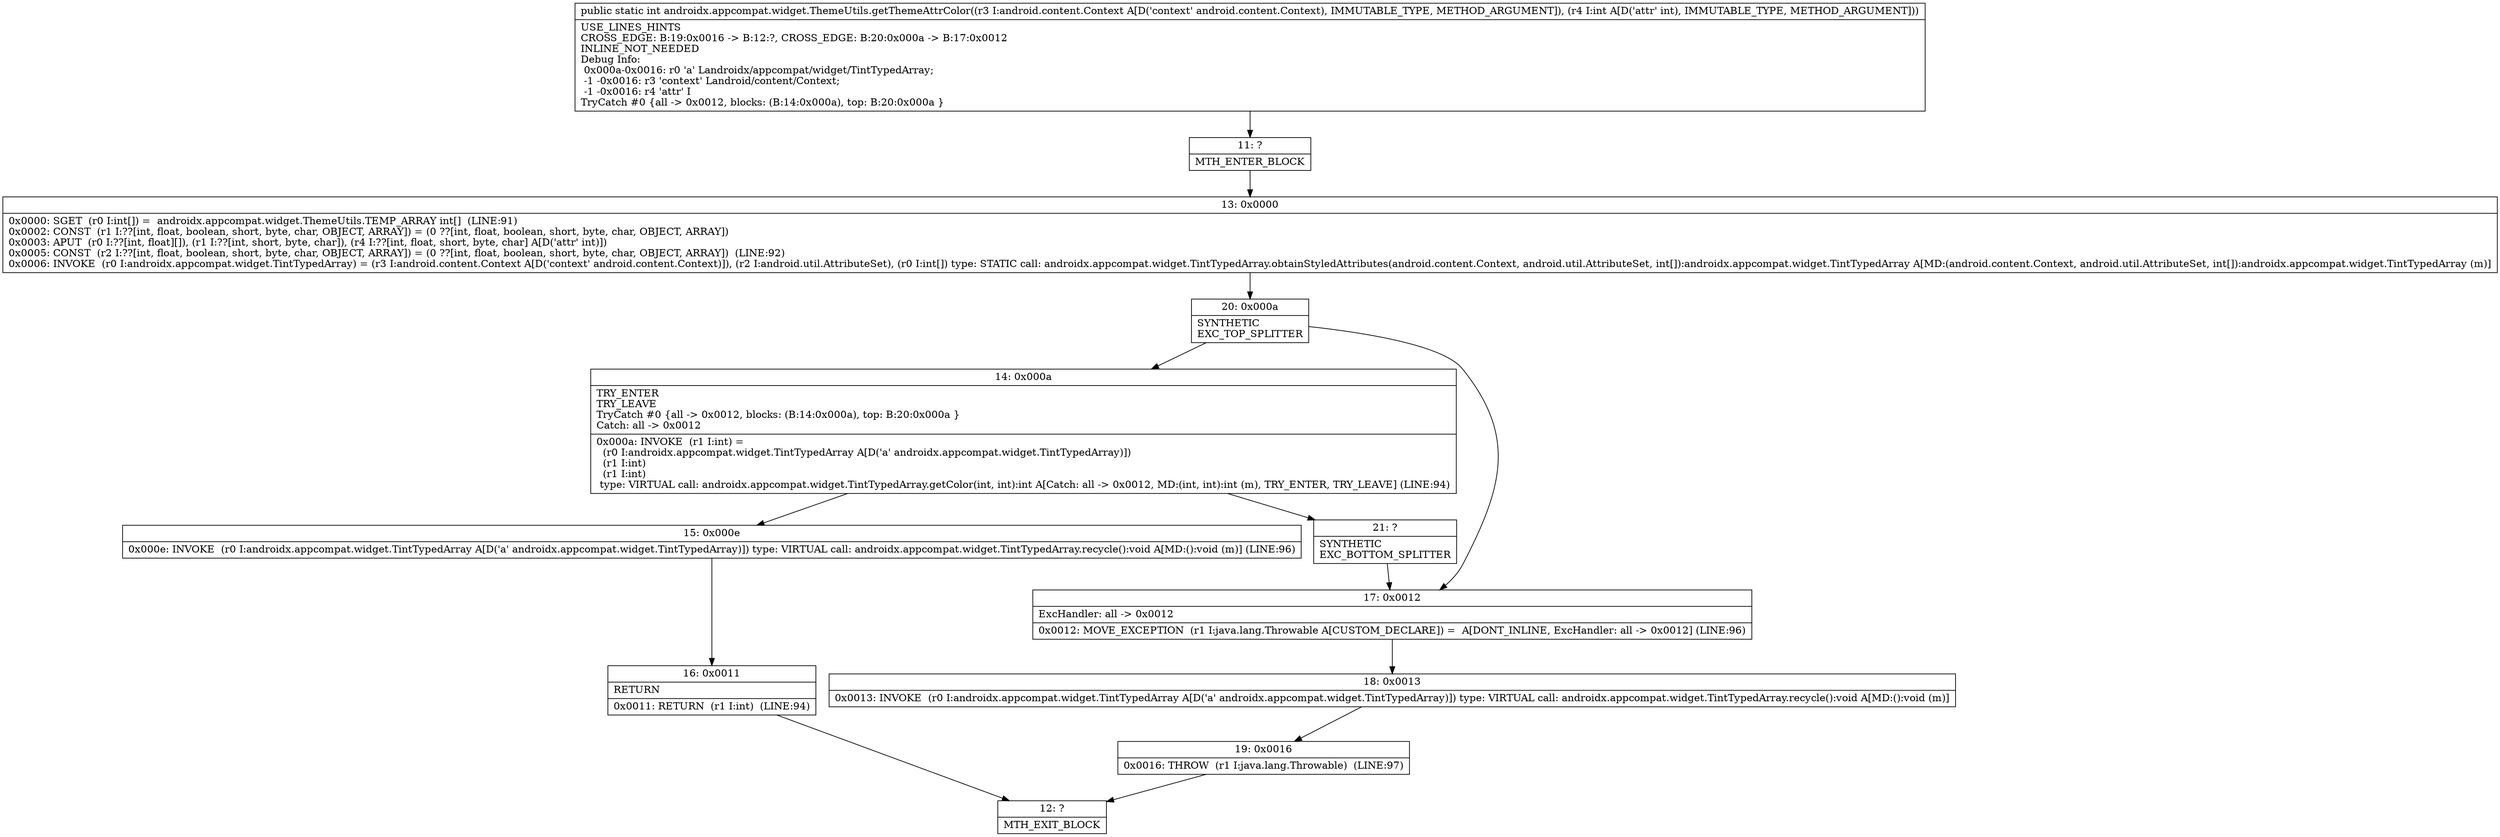 digraph "CFG forandroidx.appcompat.widget.ThemeUtils.getThemeAttrColor(Landroid\/content\/Context;I)I" {
Node_11 [shape=record,label="{11\:\ ?|MTH_ENTER_BLOCK\l}"];
Node_13 [shape=record,label="{13\:\ 0x0000|0x0000: SGET  (r0 I:int[]) =  androidx.appcompat.widget.ThemeUtils.TEMP_ARRAY int[]  (LINE:91)\l0x0002: CONST  (r1 I:??[int, float, boolean, short, byte, char, OBJECT, ARRAY]) = (0 ??[int, float, boolean, short, byte, char, OBJECT, ARRAY]) \l0x0003: APUT  (r0 I:??[int, float][]), (r1 I:??[int, short, byte, char]), (r4 I:??[int, float, short, byte, char] A[D('attr' int)]) \l0x0005: CONST  (r2 I:??[int, float, boolean, short, byte, char, OBJECT, ARRAY]) = (0 ??[int, float, boolean, short, byte, char, OBJECT, ARRAY])  (LINE:92)\l0x0006: INVOKE  (r0 I:androidx.appcompat.widget.TintTypedArray) = (r3 I:android.content.Context A[D('context' android.content.Context)]), (r2 I:android.util.AttributeSet), (r0 I:int[]) type: STATIC call: androidx.appcompat.widget.TintTypedArray.obtainStyledAttributes(android.content.Context, android.util.AttributeSet, int[]):androidx.appcompat.widget.TintTypedArray A[MD:(android.content.Context, android.util.AttributeSet, int[]):androidx.appcompat.widget.TintTypedArray (m)]\l}"];
Node_20 [shape=record,label="{20\:\ 0x000a|SYNTHETIC\lEXC_TOP_SPLITTER\l}"];
Node_14 [shape=record,label="{14\:\ 0x000a|TRY_ENTER\lTRY_LEAVE\lTryCatch #0 \{all \-\> 0x0012, blocks: (B:14:0x000a), top: B:20:0x000a \}\lCatch: all \-\> 0x0012\l|0x000a: INVOKE  (r1 I:int) = \l  (r0 I:androidx.appcompat.widget.TintTypedArray A[D('a' androidx.appcompat.widget.TintTypedArray)])\l  (r1 I:int)\l  (r1 I:int)\l type: VIRTUAL call: androidx.appcompat.widget.TintTypedArray.getColor(int, int):int A[Catch: all \-\> 0x0012, MD:(int, int):int (m), TRY_ENTER, TRY_LEAVE] (LINE:94)\l}"];
Node_15 [shape=record,label="{15\:\ 0x000e|0x000e: INVOKE  (r0 I:androidx.appcompat.widget.TintTypedArray A[D('a' androidx.appcompat.widget.TintTypedArray)]) type: VIRTUAL call: androidx.appcompat.widget.TintTypedArray.recycle():void A[MD:():void (m)] (LINE:96)\l}"];
Node_16 [shape=record,label="{16\:\ 0x0011|RETURN\l|0x0011: RETURN  (r1 I:int)  (LINE:94)\l}"];
Node_12 [shape=record,label="{12\:\ ?|MTH_EXIT_BLOCK\l}"];
Node_21 [shape=record,label="{21\:\ ?|SYNTHETIC\lEXC_BOTTOM_SPLITTER\l}"];
Node_17 [shape=record,label="{17\:\ 0x0012|ExcHandler: all \-\> 0x0012\l|0x0012: MOVE_EXCEPTION  (r1 I:java.lang.Throwable A[CUSTOM_DECLARE]) =  A[DONT_INLINE, ExcHandler: all \-\> 0x0012] (LINE:96)\l}"];
Node_18 [shape=record,label="{18\:\ 0x0013|0x0013: INVOKE  (r0 I:androidx.appcompat.widget.TintTypedArray A[D('a' androidx.appcompat.widget.TintTypedArray)]) type: VIRTUAL call: androidx.appcompat.widget.TintTypedArray.recycle():void A[MD:():void (m)]\l}"];
Node_19 [shape=record,label="{19\:\ 0x0016|0x0016: THROW  (r1 I:java.lang.Throwable)  (LINE:97)\l}"];
MethodNode[shape=record,label="{public static int androidx.appcompat.widget.ThemeUtils.getThemeAttrColor((r3 I:android.content.Context A[D('context' android.content.Context), IMMUTABLE_TYPE, METHOD_ARGUMENT]), (r4 I:int A[D('attr' int), IMMUTABLE_TYPE, METHOD_ARGUMENT]))  | USE_LINES_HINTS\lCROSS_EDGE: B:19:0x0016 \-\> B:12:?, CROSS_EDGE: B:20:0x000a \-\> B:17:0x0012\lINLINE_NOT_NEEDED\lDebug Info:\l  0x000a\-0x0016: r0 'a' Landroidx\/appcompat\/widget\/TintTypedArray;\l  \-1 \-0x0016: r3 'context' Landroid\/content\/Context;\l  \-1 \-0x0016: r4 'attr' I\lTryCatch #0 \{all \-\> 0x0012, blocks: (B:14:0x000a), top: B:20:0x000a \}\l}"];
MethodNode -> Node_11;Node_11 -> Node_13;
Node_13 -> Node_20;
Node_20 -> Node_14;
Node_20 -> Node_17;
Node_14 -> Node_15;
Node_14 -> Node_21;
Node_15 -> Node_16;
Node_16 -> Node_12;
Node_21 -> Node_17;
Node_17 -> Node_18;
Node_18 -> Node_19;
Node_19 -> Node_12;
}

